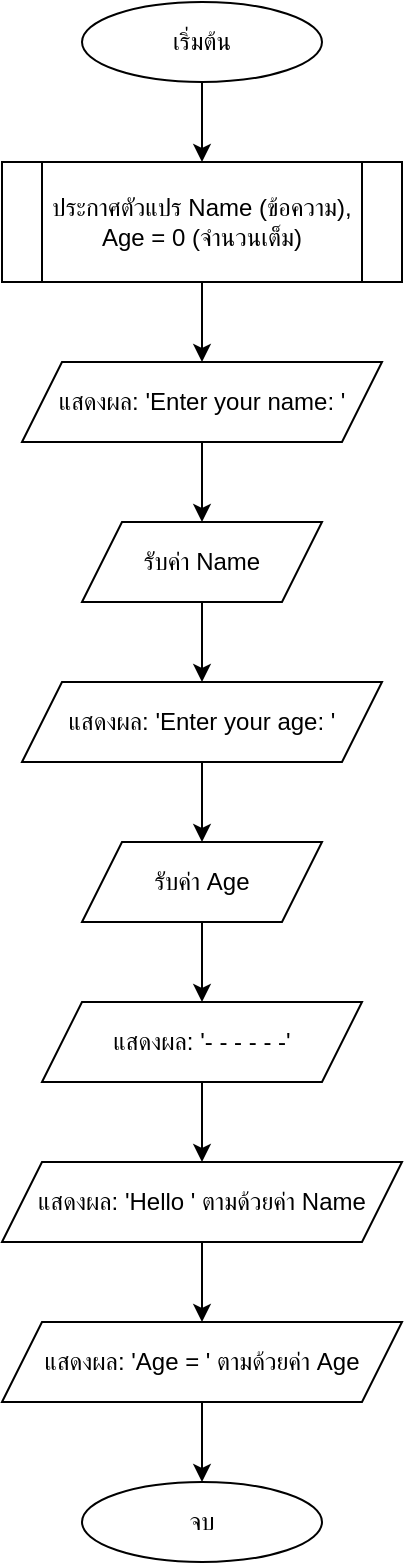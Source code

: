 <mxfile version="28.2.5">
  <diagram name="Page-1" id="L74MGoopqzpEZ6LSKyZI">
    <mxGraphModel dx="1426" dy="777" grid="1" gridSize="10" guides="1" tooltips="1" connect="1" arrows="1" fold="1" page="1" pageScale="1" pageWidth="827" pageHeight="1169" math="0" shadow="0">
      <root>
        <mxCell id="0" />
        <mxCell id="1" parent="0" />
        <mxCell id="A_Eq2xpSv6D3nquz0iMj-1" value="เริ่มต้น" style="ellipse;whiteSpace=wrap;html=1;" parent="1" vertex="1">
          <mxGeometry x="370" y="180" width="120" height="40" as="geometry" />
        </mxCell>
        <mxCell id="A_Eq2xpSv6D3nquz0iMj-2" value="ประกาศตัวแปร Name (ข้อความ), Age = 0 (จำนวนเต็ม)" style="shape=process;whiteSpace=wrap;html=1;" parent="1" vertex="1">
          <mxGeometry x="330" y="260" width="200" height="60" as="geometry" />
        </mxCell>
        <mxCell id="A_Eq2xpSv6D3nquz0iMj-3" value="แสดงผล: &#39;Enter your name: &#39;" style="shape=parallelogram;perimeter=parallelogramPerimeter;whiteSpace=wrap;html=1;fixedSize=1;" parent="1" vertex="1">
          <mxGeometry x="340" y="360" width="180" height="40" as="geometry" />
        </mxCell>
        <mxCell id="A_Eq2xpSv6D3nquz0iMj-4" value="รับค่า Name" style="shape=parallelogram;perimeter=parallelogramPerimeter;whiteSpace=wrap;html=1;fixedSize=1;" parent="1" vertex="1">
          <mxGeometry x="370" y="440" width="120" height="40" as="geometry" />
        </mxCell>
        <mxCell id="A_Eq2xpSv6D3nquz0iMj-5" value="แสดงผล: &#39;Enter your age: &#39;" style="shape=parallelogram;perimeter=parallelogramPerimeter;whiteSpace=wrap;html=1;fixedSize=1;" parent="1" vertex="1">
          <mxGeometry x="340" y="520" width="180" height="40" as="geometry" />
        </mxCell>
        <mxCell id="A_Eq2xpSv6D3nquz0iMj-6" value="รับค่า Age" style="shape=parallelogram;perimeter=parallelogramPerimeter;whiteSpace=wrap;html=1;fixedSize=1;" parent="1" vertex="1">
          <mxGeometry x="370" y="600" width="120" height="40" as="geometry" />
        </mxCell>
        <mxCell id="A_Eq2xpSv6D3nquz0iMj-7" value="แสดงผล: &#39;- - - - - -&#39;" style="shape=parallelogram;perimeter=parallelogramPerimeter;whiteSpace=wrap;html=1;fixedSize=1;" parent="1" vertex="1">
          <mxGeometry x="350" y="680" width="160" height="40" as="geometry" />
        </mxCell>
        <mxCell id="A_Eq2xpSv6D3nquz0iMj-8" value="แสดงผล: &#39;Hello &#39; ตามด้วยค่า Name" style="shape=parallelogram;perimeter=parallelogramPerimeter;whiteSpace=wrap;html=1;fixedSize=1;" parent="1" vertex="1">
          <mxGeometry x="330" y="760" width="200" height="40" as="geometry" />
        </mxCell>
        <mxCell id="A_Eq2xpSv6D3nquz0iMj-9" value="แสดงผล: &#39;Age = &#39; ตามด้วยค่า Age" style="shape=parallelogram;perimeter=parallelogramPerimeter;whiteSpace=wrap;html=1;fixedSize=1;" parent="1" vertex="1">
          <mxGeometry x="330" y="840" width="200" height="40" as="geometry" />
        </mxCell>
        <mxCell id="A_Eq2xpSv6D3nquz0iMj-10" value="จบ" style="ellipse;whiteSpace=wrap;html=1;" parent="1" vertex="1">
          <mxGeometry x="370" y="920" width="120" height="40" as="geometry" />
        </mxCell>
        <mxCell id="A_Eq2xpSv6D3nquz0iMj-11" value="" style="endArrow=classic;html=1;entryDx=0;entryDy=0;entryPerimeter=0;" parent="1" source="A_Eq2xpSv6D3nquz0iMj-1" target="A_Eq2xpSv6D3nquz0iMj-2" edge="1">
          <mxGeometry width="50" height="50" relative="1" as="geometry">
            <mxPoint x="430" y="220" as="sourcePoint" />
            <mxPoint x="430" y="250" as="targetPoint" />
          </mxGeometry>
        </mxCell>
        <mxCell id="A_Eq2xpSv6D3nquz0iMj-12" value="" style="endArrow=classic;html=1;entryDx=0;entryDy=0;entryPerimeter=0;" parent="1" source="A_Eq2xpSv6D3nquz0iMj-2" target="A_Eq2xpSv6D3nquz0iMj-3" edge="1">
          <mxGeometry width="50" height="50" relative="1" as="geometry">
            <mxPoint x="430" y="320" as="sourcePoint" />
            <mxPoint x="430" y="350" as="targetPoint" />
          </mxGeometry>
        </mxCell>
        <mxCell id="A_Eq2xpSv6D3nquz0iMj-13" value="" style="endArrow=classic;html=1;entryDx=0;entryDy=0;entryPerimeter=0;" parent="1" source="A_Eq2xpSv6D3nquz0iMj-3" target="A_Eq2xpSv6D3nquz0iMj-4" edge="1">
          <mxGeometry width="50" height="50" relative="1" as="geometry">
            <mxPoint x="430" y="400" as="sourcePoint" />
            <mxPoint x="430" y="430" as="targetPoint" />
          </mxGeometry>
        </mxCell>
        <mxCell id="A_Eq2xpSv6D3nquz0iMj-14" value="" style="endArrow=classic;html=1;entryDx=0;entryDy=0;entryPerimeter=0;" parent="1" source="A_Eq2xpSv6D3nquz0iMj-4" target="A_Eq2xpSv6D3nquz0iMj-5" edge="1">
          <mxGeometry width="50" height="50" relative="1" as="geometry">
            <mxPoint x="430" y="480" as="sourcePoint" />
            <mxPoint x="430" y="510" as="targetPoint" />
          </mxGeometry>
        </mxCell>
        <mxCell id="A_Eq2xpSv6D3nquz0iMj-15" value="" style="endArrow=classic;html=1;entryDx=0;entryDy=0;entryPerimeter=0;" parent="1" source="A_Eq2xpSv6D3nquz0iMj-5" target="A_Eq2xpSv6D3nquz0iMj-6" edge="1">
          <mxGeometry width="50" height="50" relative="1" as="geometry">
            <mxPoint x="430" y="560" as="sourcePoint" />
            <mxPoint x="430" y="590" as="targetPoint" />
          </mxGeometry>
        </mxCell>
        <mxCell id="A_Eq2xpSv6D3nquz0iMj-16" value="" style="endArrow=classic;html=1;entryDx=0;entryDy=0;entryPerimeter=0;" parent="1" source="A_Eq2xpSv6D3nquz0iMj-6" target="A_Eq2xpSv6D3nquz0iMj-7" edge="1">
          <mxGeometry width="50" height="50" relative="1" as="geometry">
            <mxPoint x="430" y="640" as="sourcePoint" />
            <mxPoint x="430" y="670" as="targetPoint" />
          </mxGeometry>
        </mxCell>
        <mxCell id="A_Eq2xpSv6D3nquz0iMj-17" value="" style="endArrow=classic;html=1;entryDx=0;entryDy=0;entryPerimeter=0;" parent="1" source="A_Eq2xpSv6D3nquz0iMj-7" target="A_Eq2xpSv6D3nquz0iMj-8" edge="1">
          <mxGeometry width="50" height="50" relative="1" as="geometry">
            <mxPoint x="430" y="720" as="sourcePoint" />
            <mxPoint x="430" y="750" as="targetPoint" />
          </mxGeometry>
        </mxCell>
        <mxCell id="A_Eq2xpSv6D3nquz0iMj-18" value="" style="endArrow=classic;html=1;entryDx=0;entryDy=0;entryPerimeter=0;" parent="1" source="A_Eq2xpSv6D3nquz0iMj-8" target="A_Eq2xpSv6D3nquz0iMj-9" edge="1">
          <mxGeometry width="50" height="50" relative="1" as="geometry">
            <mxPoint x="430" y="800" as="sourcePoint" />
            <mxPoint x="430" y="830" as="targetPoint" />
          </mxGeometry>
        </mxCell>
        <mxCell id="A_Eq2xpSv6D3nquz0iMj-19" value="" style="endArrow=classic;html=1;entryDx=0;entryDy=0;entryPerimeter=0;" parent="1" source="A_Eq2xpSv6D3nquz0iMj-9" target="A_Eq2xpSv6D3nquz0iMj-10" edge="1">
          <mxGeometry width="50" height="50" relative="1" as="geometry">
            <mxPoint x="430" y="880" as="sourcePoint" />
            <mxPoint x="430" y="910" as="targetPoint" />
          </mxGeometry>
        </mxCell>
      </root>
    </mxGraphModel>
  </diagram>
</mxfile>
